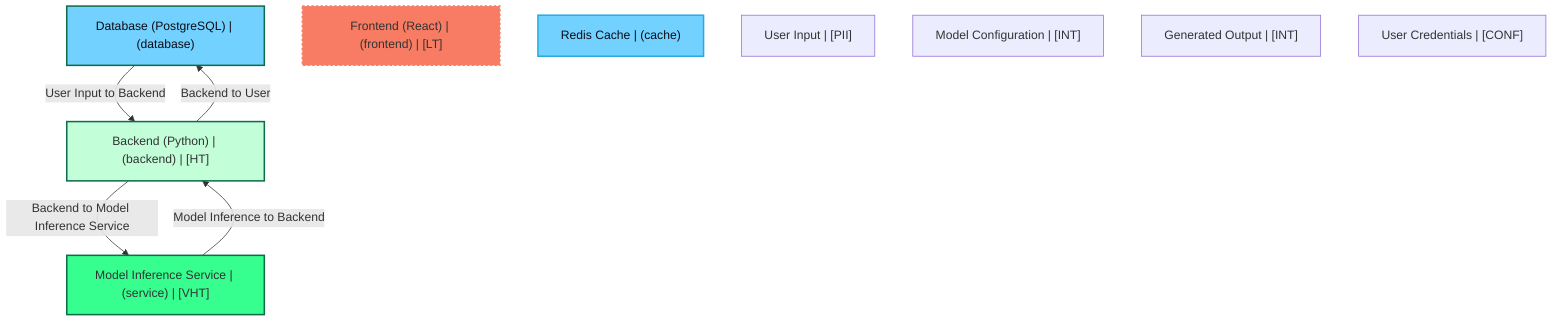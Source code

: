 graph TB
  abcdef01-2345-6789-abcd-ef0123456789["Database (PostgreSQL) | (database)"]:::dataStore
  node_12345678-9abc-def0-1234-567890abcdef1["Frontend (React) | (frontend) | [LT]"]:::lowTrust
  node_87654321-fedc-ba98-7654-3210fedcba98["Backend (Python) | (backend) | [HT]"]:::highTrust
  node_98765432-fedc-ba98-7654-3210fedcba98["Model Inference Service | (service) | [VHT]"]:::veryHighTrust
  fedcba98-7654-3210-fedc-ba9876543210["Redis Cache | (cache)"]:::dataStore
  a1b2c3d4-e5f6-789a-bcde-f01234567890["User Input | [PII]"]:::dataAsset,pii
  c3d4e5f6-789a-bcde-f012-3456789abcde["Model Configuration | [INT]"]:::dataAsset,internal
  e5f6789a-bcde-f012-3456-789abcdef01["Generated Output | [INT]"]:::dataAsset,internal
  f0123456-789a-bcde-f012-3456789abcdef0["User Credentials | [CONF]"]:::dataAsset,confidential

  abcdef01-2345-6789-abcd-ef0123456789 -->|User Input to Backend| node_87654321-fedc-ba98-7654-3210fedcba98:::encryptedFlow
  node_87654321-fedc-ba98-7654-3210fedcba98 -->|Backend to Model Inference Service| node_98765432-fedc-ba98-7654-3210fedcba98:::encryptedFlow
  node_98765432-fedc-ba98-7654-3210fedcba98 -->|Model Inference to Backend| node_87654321-fedc-ba98-7654-3210fedcba98:::encryptedFlow
  node_87654321-fedc-ba98-7654-3210fedcba98 -->|Backend to User| abcdef01-2345-6789-abcd-ef0123456789:::encryptedFlow

  classDef externalEntity fill:#FFB3B3,stroke:#8B0000,stroke-width:2px,color:#0B0D17
  classDef process fill:#C2FFD8,stroke:#106B49,stroke-width:2px,color:#0B0D17
  classDef dataStore fill:#73d1ff,stroke:#29ABE2,stroke-width:2px,color:#0B0D17
  classDef dataAsset fill:#ffa1ad,stroke:#A259FF,stroke-width:2px,color:#0B0D17
  classDef untrusted fill:#FFB3B3,stroke:#8B0000,stroke-width:3px,stroke-dasharray:5 5
  classDef lowTrust fill:#f77c63,stroke:#f77c63,stroke-width:2px,stroke-dasharray:3 3
  classDef mediumTrust fill:#FFF2B3,stroke:#7A6300,stroke-width:2px
  classDef highTrust fill:#C2FFD8,stroke:#106B49,stroke-width:2px
  classDef veryHighTrust fill:#36FF8F,stroke:#36FF8F,stroke-width:3px
  classDef public fill:#C2FFD8,stroke:#106B49,stroke-width:1px
  classDef internal fill:#FFF2B3,stroke:#7A6300,stroke-width:1px
  classDef confidential fill:#FFB3B3,stroke:#8B0000,stroke-width:2px
  classDef restricted fill:#8B0000,stroke:#8B0000,stroke-width:3px
  classDef pii fill:#ffa1ad,stroke:#A259FF,stroke-width:2px
  classDef pci fill:#8B0000,stroke:#8B0000,stroke-width:3px
  classDef phi fill:#ffa1ad,stroke:#A259FF,stroke-width:3px
  classDef encryptedFlow stroke:#106B49,stroke-width:2px
  classDef unencryptedFlow stroke:#8B0000,stroke-width:2px,stroke-dasharray:5 5
  classDef authenticatedFlow stroke:#29ABE2,stroke-width:2px
  classDef trustBoundary fill:transparent,stroke:#2E3440,stroke-width:3px,stroke-dasharray:10 5